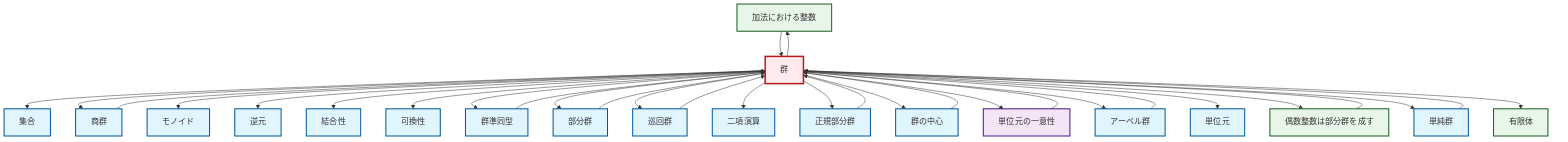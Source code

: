 graph TD
    classDef definition fill:#e1f5fe,stroke:#01579b,stroke-width:2px
    classDef theorem fill:#f3e5f5,stroke:#4a148c,stroke-width:2px
    classDef axiom fill:#fff3e0,stroke:#e65100,stroke-width:2px
    classDef example fill:#e8f5e9,stroke:#1b5e20,stroke-width:2px
    classDef current fill:#ffebee,stroke:#b71c1c,stroke-width:3px
    def-inverse-element["逆元"]:::definition
    ex-integers-addition["加法における整数"]:::example
    def-associativity["結合性"]:::definition
    def-identity-element["単位元"]:::definition
    def-group["群"]:::definition
    ex-finite-field["有限体"]:::example
    def-abelian-group["アーベル群"]:::definition
    def-normal-subgroup["正規部分群"]:::definition
    thm-unique-identity["単位元の一意性"]:::theorem
    def-cyclic-group["巡回群"]:::definition
    def-simple-group["単純群"]:::definition
    def-homomorphism["群準同型"]:::definition
    def-quotient-group["商群"]:::definition
    def-subgroup["部分群"]:::definition
    def-center-of-group["群の中心"]:::definition
    ex-even-integers-subgroup["偶数整数は部分群を成す"]:::example
    def-binary-operation["二項演算"]:::definition
    def-monoid["モノイド"]:::definition
    def-commutativity["可換性"]:::definition
    def-set["集合"]:::definition
    def-group --> def-set
    ex-integers-addition --> def-group
    def-group --> def-quotient-group
    def-simple-group --> def-group
    def-abelian-group --> def-group
    def-group --> def-monoid
    def-group --> def-inverse-element
    def-group --> def-associativity
    ex-even-integers-subgroup --> def-group
    def-homomorphism --> def-group
    def-group --> def-commutativity
    def-group --> def-homomorphism
    thm-unique-identity --> def-group
    def-group --> def-subgroup
    def-center-of-group --> def-group
    def-group --> def-cyclic-group
    def-quotient-group --> def-group
    def-group --> def-binary-operation
    def-normal-subgroup --> def-group
    def-group --> def-normal-subgroup
    def-group --> def-center-of-group
    def-subgroup --> def-group
    def-cyclic-group --> def-group
    def-group --> thm-unique-identity
    def-group --> def-abelian-group
    def-group --> def-identity-element
    def-group --> ex-even-integers-subgroup
    def-group --> ex-integers-addition
    def-group --> def-simple-group
    def-group --> ex-finite-field
    class def-group current